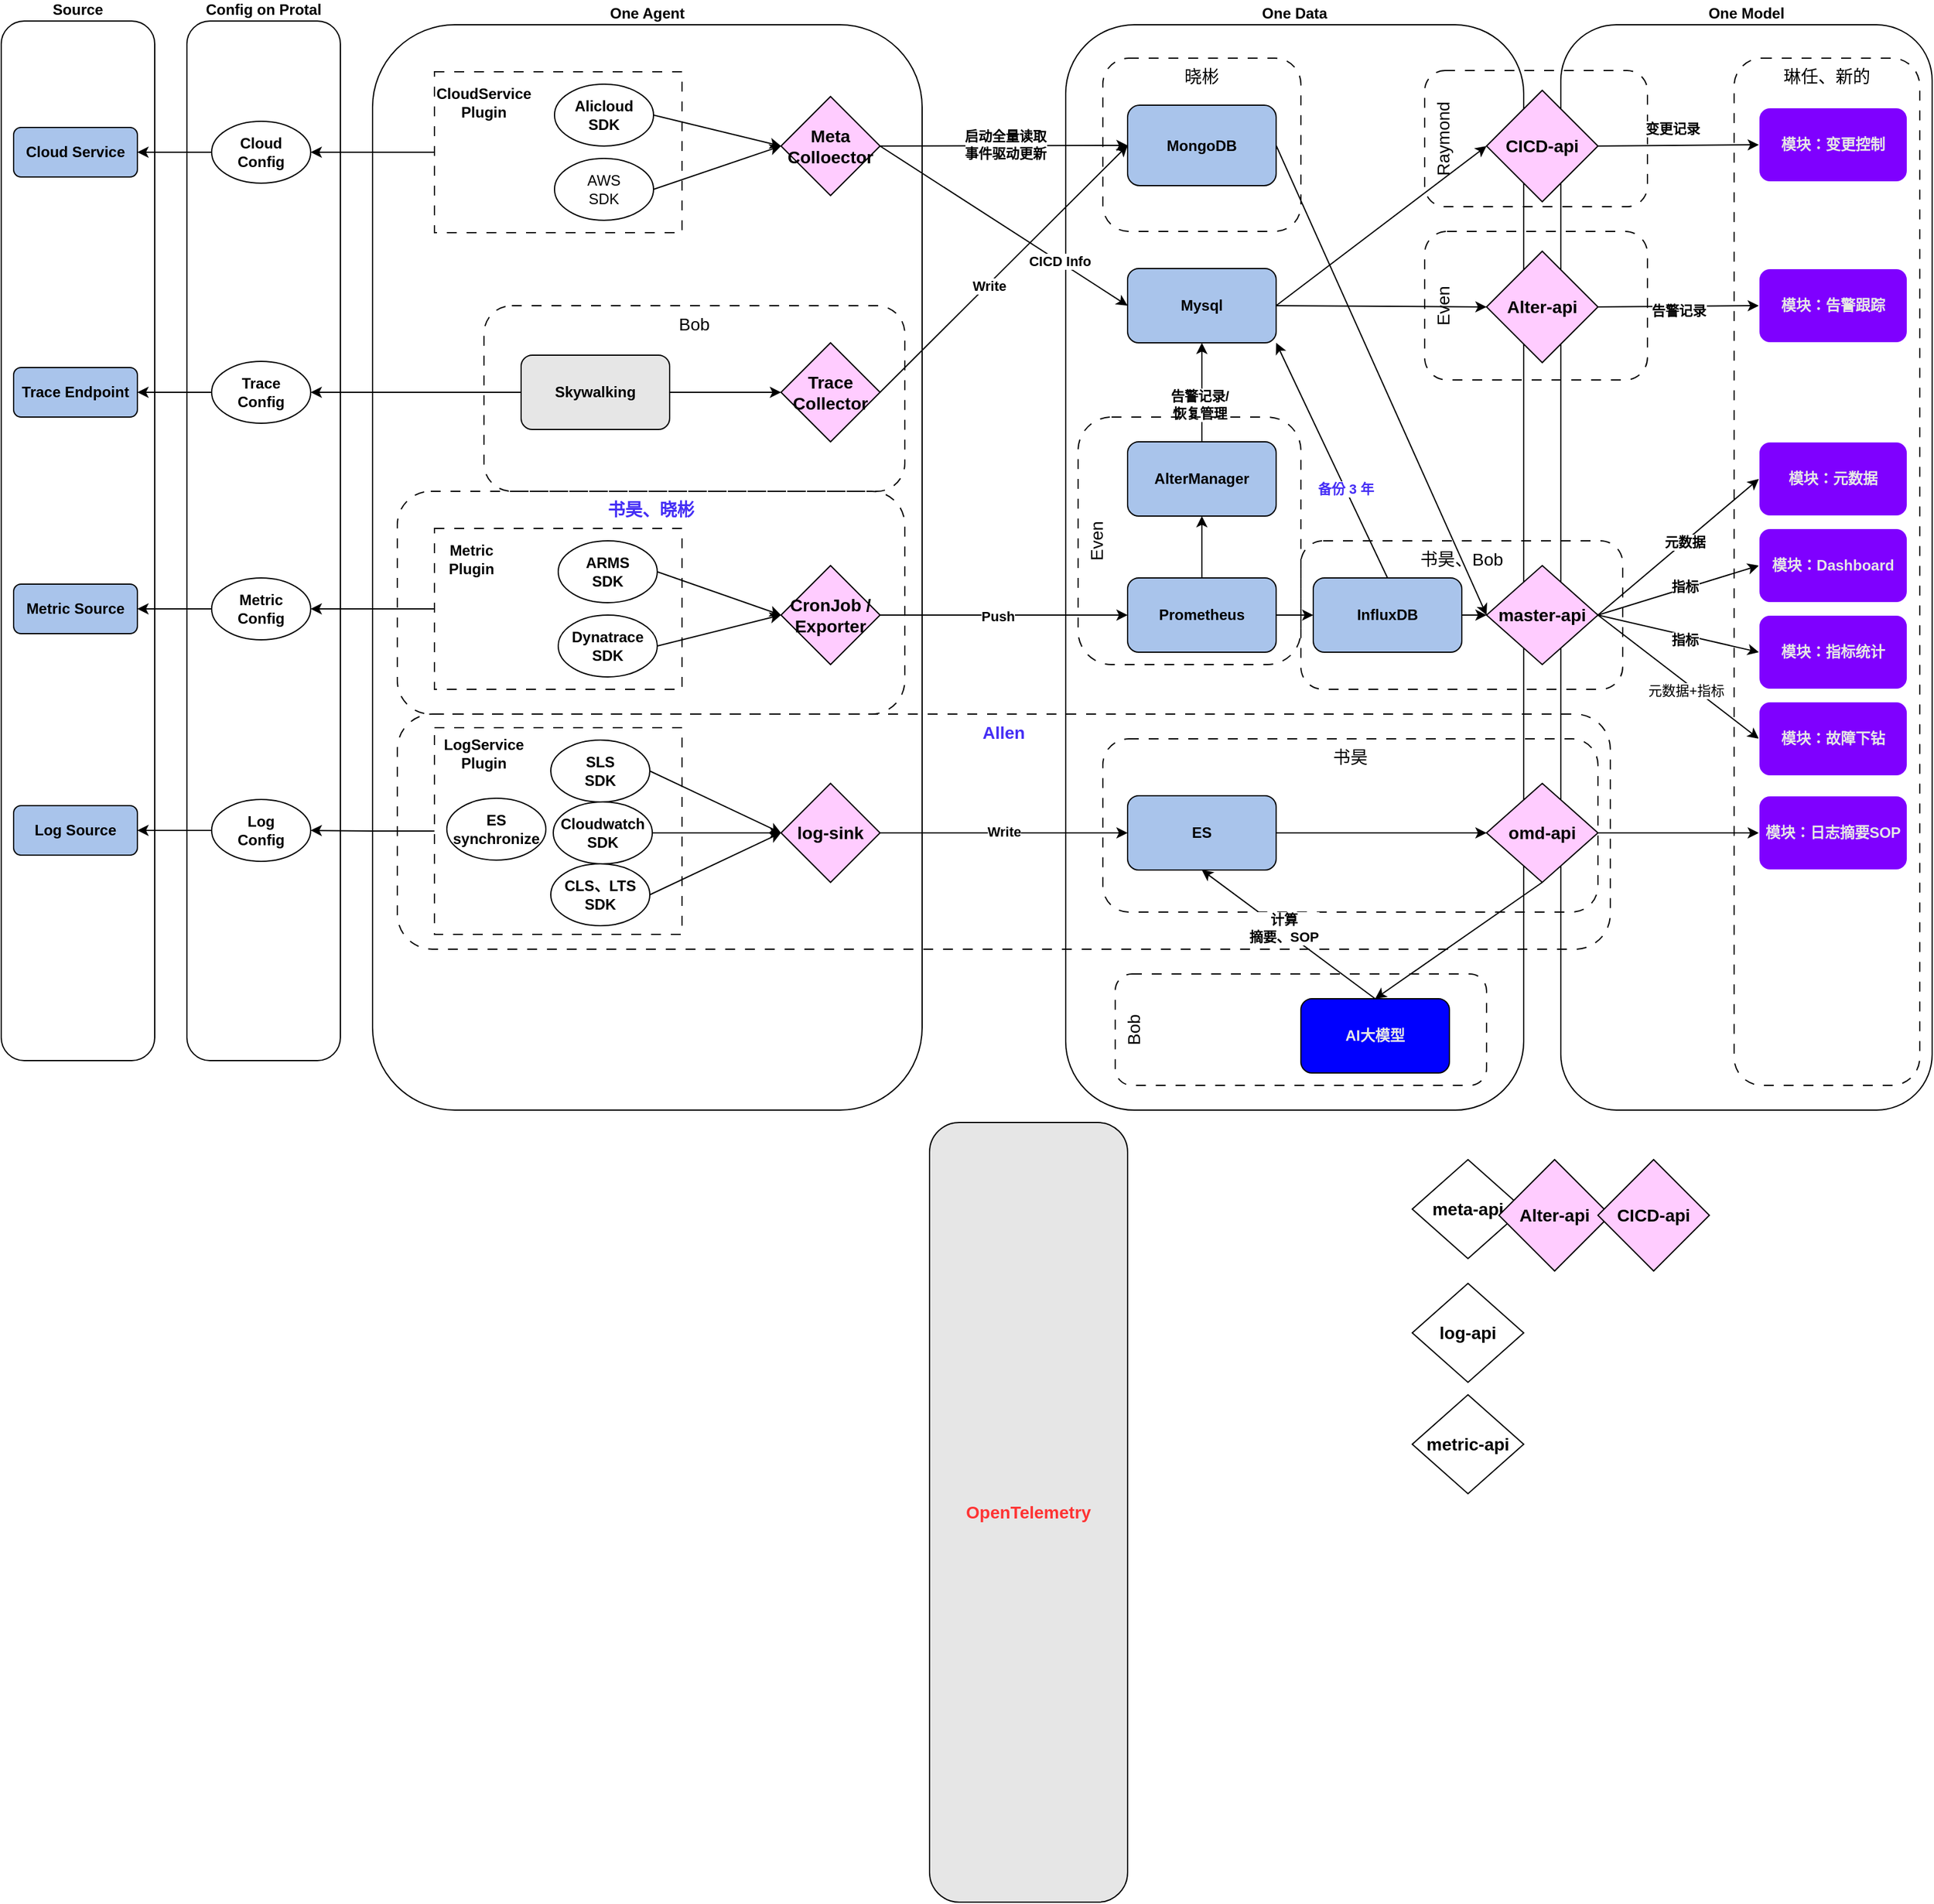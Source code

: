 <mxfile version="21.6.6" type="github">
  <diagram name="第 1 页" id="N1-KNFquu0YFQFn82y0o">
    <mxGraphModel dx="1488" dy="790" grid="1" gridSize="10" guides="0" tooltips="1" connect="1" arrows="1" fold="1" page="1" pageScale="1" pageWidth="827" pageHeight="1169" math="0" shadow="0">
      <root>
        <mxCell id="0" />
        <mxCell id="1" parent="0" />
        <mxCell id="Uf4ihw__WMp9rh9Pb5De-128" value="书昊、Bob" style="rounded=1;whiteSpace=wrap;html=1;fillColor=none;dashed=1;dashPattern=8 8;verticalAlign=top;horizontal=1;fontSize=14;" vertex="1" parent="1">
          <mxGeometry x="1060" y="460" width="260" height="120" as="geometry" />
        </mxCell>
        <mxCell id="QkV-Cp4CuRcncDUJaHf6-35" value="One Model" style="rounded=1;whiteSpace=wrap;html=1;fillColor=none;labelPosition=center;verticalLabelPosition=top;align=center;verticalAlign=bottom;fontStyle=1" parent="1" vertex="1">
          <mxGeometry x="1270" y="43" width="300" height="877" as="geometry" />
        </mxCell>
        <mxCell id="Uf4ihw__WMp9rh9Pb5De-130" value="琳任、新的" style="rounded=1;whiteSpace=wrap;html=1;fillColor=none;dashed=1;dashPattern=8 8;verticalAlign=top;horizontal=1;fontSize=14;" vertex="1" parent="1">
          <mxGeometry x="1410" y="70" width="150" height="830" as="geometry" />
        </mxCell>
        <mxCell id="Uf4ihw__WMp9rh9Pb5De-125" value="&lt;font color=&quot;#452ef5&quot;&gt;Allen&lt;/font&gt;" style="rounded=1;whiteSpace=wrap;html=1;fillColor=none;dashed=1;dashPattern=8 8;verticalAlign=top;horizontal=1;fontSize=14;fontStyle=1" vertex="1" parent="1">
          <mxGeometry x="330" y="600" width="980" height="190" as="geometry" />
        </mxCell>
        <mxCell id="Uf4ihw__WMp9rh9Pb5De-134" value="书昊" style="rounded=1;whiteSpace=wrap;html=1;fillColor=none;dashed=1;dashPattern=8 8;verticalAlign=top;horizontal=1;fontSize=14;" vertex="1" parent="1">
          <mxGeometry x="900" y="620" width="400" height="140" as="geometry" />
        </mxCell>
        <mxCell id="Uf4ihw__WMp9rh9Pb5De-127" value="Even" style="rounded=1;whiteSpace=wrap;html=1;fillColor=none;dashed=1;dashPattern=8 8;verticalAlign=top;horizontal=0;fontSize=14;" vertex="1" parent="1">
          <mxGeometry x="1160" y="210" width="180" height="120" as="geometry" />
        </mxCell>
        <mxCell id="Uf4ihw__WMp9rh9Pb5De-133" value="Raymond" style="rounded=1;whiteSpace=wrap;html=1;fillColor=none;dashed=1;dashPattern=8 8;verticalAlign=top;horizontal=0;fontSize=14;" vertex="1" parent="1">
          <mxGeometry x="1160" y="80" width="180" height="110" as="geometry" />
        </mxCell>
        <mxCell id="QkV-Cp4CuRcncDUJaHf6-33" value="One Data" style="rounded=1;whiteSpace=wrap;html=1;fillColor=none;labelPosition=center;verticalLabelPosition=top;align=center;verticalAlign=bottom;fontStyle=1;movable=1;resizable=1;rotatable=1;deletable=1;editable=1;locked=0;connectable=1;" parent="1" vertex="1">
          <mxGeometry x="870" y="43" width="370" height="877" as="geometry" />
        </mxCell>
        <mxCell id="Uf4ihw__WMp9rh9Pb5De-73" value="Config on Protal" style="rounded=1;whiteSpace=wrap;html=1;fillColor=none;labelPosition=center;verticalLabelPosition=top;align=center;verticalAlign=bottom;fontStyle=1" vertex="1" parent="1">
          <mxGeometry x="160" y="40" width="124" height="840" as="geometry" />
        </mxCell>
        <mxCell id="Uf4ihw__WMp9rh9Pb5De-74" value="Source" style="rounded=1;whiteSpace=wrap;html=1;fillColor=none;labelPosition=center;verticalLabelPosition=top;align=center;verticalAlign=bottom;fontStyle=1" vertex="1" parent="1">
          <mxGeometry x="10" y="40" width="124" height="840" as="geometry" />
        </mxCell>
        <mxCell id="QkV-Cp4CuRcncDUJaHf6-42" value="One Agent" style="rounded=1;whiteSpace=wrap;html=1;fillColor=none;labelPosition=center;verticalLabelPosition=top;align=center;verticalAlign=bottom;fontStyle=1" parent="1" vertex="1">
          <mxGeometry x="310" y="43" width="444" height="877" as="geometry" />
        </mxCell>
        <mxCell id="Uf4ihw__WMp9rh9Pb5De-84" style="edgeStyle=orthogonalEdgeStyle;rounded=0;orthogonalLoop=1;jettySize=auto;html=1;exitX=0;exitY=0.5;exitDx=0;exitDy=0;entryX=1;entryY=0.5;entryDx=0;entryDy=0;" edge="1" parent="1" source="Uf4ihw__WMp9rh9Pb5De-65" target="Uf4ihw__WMp9rh9Pb5De-80">
          <mxGeometry relative="1" as="geometry" />
        </mxCell>
        <mxCell id="Uf4ihw__WMp9rh9Pb5De-83" style="edgeStyle=orthogonalEdgeStyle;rounded=0;orthogonalLoop=1;jettySize=auto;html=1;exitX=0;exitY=0.5;exitDx=0;exitDy=0;entryX=1;entryY=0.5;entryDx=0;entryDy=0;" edge="1" parent="1" source="Uf4ihw__WMp9rh9Pb5De-64" target="Uf4ihw__WMp9rh9Pb5De-79">
          <mxGeometry relative="1" as="geometry" />
        </mxCell>
        <mxCell id="Uf4ihw__WMp9rh9Pb5De-81" style="edgeStyle=orthogonalEdgeStyle;rounded=0;orthogonalLoop=1;jettySize=auto;html=1;exitX=0;exitY=0.5;exitDx=0;exitDy=0;entryX=1;entryY=0.5;entryDx=0;entryDy=0;" edge="1" parent="1" source="Uf4ihw__WMp9rh9Pb5De-63" target="Uf4ihw__WMp9rh9Pb5De-77">
          <mxGeometry relative="1" as="geometry" />
        </mxCell>
        <mxCell id="QkV-Cp4CuRcncDUJaHf6-18" value="OpenTelemetry" style="rounded=1;whiteSpace=wrap;html=1;fillColor=#E6E6E6;fontColor=#FF3333;fontStyle=1;fontSize=14;" parent="1" vertex="1">
          <mxGeometry x="760" y="930" width="160" height="630" as="geometry" />
        </mxCell>
        <mxCell id="QkV-Cp4CuRcncDUJaHf6-58" style="edgeStyle=orthogonalEdgeStyle;rounded=0;orthogonalLoop=1;jettySize=auto;html=1;exitX=1;exitY=0.5;exitDx=0;exitDy=0;entryX=0;entryY=0.5;entryDx=0;entryDy=0;" parent="1" source="Uf4ihw__WMp9rh9Pb5De-17" target="QkV-Cp4CuRcncDUJaHf6-65" edge="1">
          <mxGeometry relative="1" as="geometry">
            <mxPoint x="800" y="613" as="targetPoint" />
            <mxPoint x="740" y="613" as="sourcePoint" />
          </mxGeometry>
        </mxCell>
        <mxCell id="Uf4ihw__WMp9rh9Pb5De-69" value="Push" style="edgeLabel;html=1;align=center;verticalAlign=middle;resizable=0;points=[];fontStyle=1" vertex="1" connectable="0" parent="QkV-Cp4CuRcncDUJaHf6-58">
          <mxGeometry x="-0.054" y="-1" relative="1" as="geometry">
            <mxPoint as="offset" />
          </mxGeometry>
        </mxCell>
        <mxCell id="QkV-Cp4CuRcncDUJaHf6-39" value="&lt;font color=&quot;#e6e6e6&quot;&gt;模块：变更控制&lt;/font&gt;" style="rounded=1;whiteSpace=wrap;html=1;fillColor=#7F00FF;fontStyle=1;strokeColor=#FFFFFF;" parent="1" vertex="1">
          <mxGeometry x="1430" y="110" width="120" height="60" as="geometry" />
        </mxCell>
        <mxCell id="Uf4ihw__WMp9rh9Pb5De-7" style="edgeStyle=orthogonalEdgeStyle;rounded=0;orthogonalLoop=1;jettySize=auto;html=1;exitX=1;exitY=0.5;exitDx=0;exitDy=0;entryX=0;entryY=0.5;entryDx=0;entryDy=0;" edge="1" parent="1" source="QkV-Cp4CuRcncDUJaHf6-65" target="QkV-Cp4CuRcncDUJaHf6-66">
          <mxGeometry relative="1" as="geometry" />
        </mxCell>
        <mxCell id="Uf4ihw__WMp9rh9Pb5De-106" style="rounded=0;orthogonalLoop=1;jettySize=auto;html=1;exitX=0.5;exitY=0;exitDx=0;exitDy=0;entryX=0.5;entryY=1;entryDx=0;entryDy=0;" edge="1" parent="1" source="Uf4ihw__WMp9rh9Pb5De-120" target="Uf4ihw__WMp9rh9Pb5De-104">
          <mxGeometry relative="1" as="geometry" />
        </mxCell>
        <mxCell id="Uf4ihw__WMp9rh9Pb5De-108" value="告警记录/&lt;br&gt;恢复管理" style="edgeLabel;html=1;align=center;verticalAlign=middle;resizable=0;points=[];fontStyle=1" vertex="1" connectable="0" parent="Uf4ihw__WMp9rh9Pb5De-106">
          <mxGeometry x="0.119" y="2" relative="1" as="geometry">
            <mxPoint y="15" as="offset" />
          </mxGeometry>
        </mxCell>
        <mxCell id="QkV-Cp4CuRcncDUJaHf6-65" value="Prometheus" style="rounded=1;whiteSpace=wrap;html=1;fontStyle=1;fillColor=#A9C4EB;" parent="1" vertex="1">
          <mxGeometry x="920" y="490" width="120" height="60" as="geometry" />
        </mxCell>
        <mxCell id="Uf4ihw__WMp9rh9Pb5De-105" style="rounded=0;orthogonalLoop=1;jettySize=auto;html=1;exitX=0.5;exitY=0;exitDx=0;exitDy=0;entryX=1;entryY=1;entryDx=0;entryDy=0;" edge="1" parent="1" source="QkV-Cp4CuRcncDUJaHf6-66" target="Uf4ihw__WMp9rh9Pb5De-104">
          <mxGeometry relative="1" as="geometry">
            <mxPoint x="1120" y="400" as="sourcePoint" />
            <mxPoint x="980" y="380" as="targetPoint" />
          </mxGeometry>
        </mxCell>
        <mxCell id="Uf4ihw__WMp9rh9Pb5De-107" value="备份 3 年" style="edgeLabel;html=1;align=center;verticalAlign=middle;resizable=0;points=[];fontColor=#452EF5;fontStyle=1" vertex="1" connectable="0" parent="Uf4ihw__WMp9rh9Pb5De-105">
          <mxGeometry x="-0.242" relative="1" as="geometry">
            <mxPoint as="offset" />
          </mxGeometry>
        </mxCell>
        <mxCell id="QkV-Cp4CuRcncDUJaHf6-66" value="InfluxDB" style="rounded=1;whiteSpace=wrap;html=1;fontStyle=1;fillColor=#A9C4EB;" parent="1" vertex="1">
          <mxGeometry x="1070" y="490" width="120" height="60" as="geometry" />
        </mxCell>
        <mxCell id="Uf4ihw__WMp9rh9Pb5De-47" style="edgeStyle=orthogonalEdgeStyle;rounded=0;orthogonalLoop=1;jettySize=auto;html=1;exitX=1;exitY=0.5;exitDx=0;exitDy=0;entryX=0;entryY=0.5;entryDx=0;entryDy=0;" edge="1" parent="1" source="QkV-Cp4CuRcncDUJaHf6-67" target="Uf4ihw__WMp9rh9Pb5De-23">
          <mxGeometry relative="1" as="geometry" />
        </mxCell>
        <mxCell id="QkV-Cp4CuRcncDUJaHf6-67" value="ES" style="rounded=1;whiteSpace=wrap;html=1;fillColor=#A9C4EB;fontStyle=1" parent="1" vertex="1">
          <mxGeometry x="920" y="666" width="120" height="60" as="geometry" />
        </mxCell>
        <mxCell id="Uf4ihw__WMp9rh9Pb5De-82" style="edgeStyle=orthogonalEdgeStyle;rounded=0;orthogonalLoop=1;jettySize=auto;html=1;exitX=0;exitY=0.5;exitDx=0;exitDy=0;entryX=1;entryY=0.5;entryDx=0;entryDy=0;" edge="1" parent="1" source="QkV-Cp4CuRcncDUJaHf6-59" target="Uf4ihw__WMp9rh9Pb5De-78">
          <mxGeometry relative="1" as="geometry" />
        </mxCell>
        <mxCell id="Uf4ihw__WMp9rh9Pb5De-26" style="rounded=0;orthogonalLoop=1;jettySize=auto;html=1;exitX=1;exitY=0.5;exitDx=0;exitDy=0;entryX=0;entryY=0.5;entryDx=0;entryDy=0;" edge="1" parent="1" source="Uf4ihw__WMp9rh9Pb5De-34" target="Uf4ihw__WMp9rh9Pb5De-150">
          <mxGeometry relative="1" as="geometry">
            <mxPoint x="1300" y="175" as="sourcePoint" />
          </mxGeometry>
        </mxCell>
        <mxCell id="Uf4ihw__WMp9rh9Pb5De-37" value="指标" style="edgeLabel;html=1;align=center;verticalAlign=middle;resizable=0;points=[];fontStyle=1" vertex="1" connectable="0" parent="Uf4ihw__WMp9rh9Pb5De-26">
          <mxGeometry x="-0.328" y="-1" relative="1" as="geometry">
            <mxPoint x="26" y="-11" as="offset" />
          </mxGeometry>
        </mxCell>
        <mxCell id="QkV-Cp4CuRcncDUJaHf6-64" value="MongoDB" style="rounded=1;whiteSpace=wrap;html=1;fontStyle=1;fillColor=#A9C4EB;" parent="1" vertex="1">
          <mxGeometry x="920" y="108" width="120" height="65" as="geometry" />
        </mxCell>
        <mxCell id="QkV-Cp4CuRcncDUJaHf6-70" style="rounded=0;orthogonalLoop=1;jettySize=auto;html=1;exitX=1;exitY=0.5;exitDx=0;exitDy=0;entryX=0;entryY=0.5;entryDx=0;entryDy=0;" parent="1" source="Uf4ihw__WMp9rh9Pb5De-58" target="QkV-Cp4CuRcncDUJaHf6-64" edge="1">
          <mxGeometry relative="1" as="geometry">
            <mxPoint x="740" y="243" as="sourcePoint" />
          </mxGeometry>
        </mxCell>
        <mxCell id="Uf4ihw__WMp9rh9Pb5De-70" value="&lt;b&gt;Write&lt;/b&gt;" style="edgeLabel;html=1;align=center;verticalAlign=middle;resizable=0;points=[];" vertex="1" connectable="0" parent="QkV-Cp4CuRcncDUJaHf6-70">
          <mxGeometry x="-0.125" relative="1" as="geometry">
            <mxPoint y="1" as="offset" />
          </mxGeometry>
        </mxCell>
        <mxCell id="QkV-Cp4CuRcncDUJaHf6-71" style="rounded=0;orthogonalLoop=1;jettySize=auto;html=1;exitX=1;exitY=0.5;exitDx=0;exitDy=0;entryX=0;entryY=0.5;entryDx=0;entryDy=0;" parent="1" source="QkV-Cp4CuRcncDUJaHf6-64" target="Uf4ihw__WMp9rh9Pb5De-34" edge="1">
          <mxGeometry relative="1" as="geometry">
            <mxPoint x="1200" y="175" as="targetPoint" />
          </mxGeometry>
        </mxCell>
        <mxCell id="QkV-Cp4CuRcncDUJaHf6-54" style="edgeStyle=orthogonalEdgeStyle;rounded=0;orthogonalLoop=1;jettySize=auto;html=1;exitX=1;exitY=0.5;exitDx=0;exitDy=0;entryX=0;entryY=0.5;entryDx=0;entryDy=0;" parent="1" target="QkV-Cp4CuRcncDUJaHf6-53" edge="1">
          <mxGeometry relative="1" as="geometry">
            <mxPoint x="1140" y="513" as="sourcePoint" />
          </mxGeometry>
        </mxCell>
        <mxCell id="Uf4ihw__WMp9rh9Pb5De-25" style="rounded=0;orthogonalLoop=1;jettySize=auto;html=1;exitX=1;exitY=0.5;exitDx=0;exitDy=0;entryX=0;entryY=0.5;entryDx=0;entryDy=0;" edge="1" parent="1" source="Uf4ihw__WMp9rh9Pb5De-54" target="QkV-Cp4CuRcncDUJaHf6-64">
          <mxGeometry relative="1" as="geometry">
            <mxPoint x="740" y="128" as="sourcePoint" />
          </mxGeometry>
        </mxCell>
        <mxCell id="Uf4ihw__WMp9rh9Pb5De-40" value="启动全量读取&lt;br&gt;事件驱动更新" style="edgeLabel;html=1;align=center;verticalAlign=middle;resizable=0;points=[];fillColor=none;fontStyle=1" vertex="1" connectable="0" parent="Uf4ihw__WMp9rh9Pb5De-25">
          <mxGeometry x="0.006" y="1" relative="1" as="geometry">
            <mxPoint as="offset" />
          </mxGeometry>
        </mxCell>
        <mxCell id="Uf4ihw__WMp9rh9Pb5De-22" style="edgeStyle=orthogonalEdgeStyle;rounded=0;orthogonalLoop=1;jettySize=auto;html=1;exitX=1;exitY=0.5;exitDx=0;exitDy=0;entryX=0;entryY=0.5;entryDx=0;entryDy=0;" edge="1" parent="1" source="Uf4ihw__WMp9rh9Pb5De-20" target="QkV-Cp4CuRcncDUJaHf6-67">
          <mxGeometry relative="1" as="geometry" />
        </mxCell>
        <mxCell id="Uf4ihw__WMp9rh9Pb5De-71" value="&lt;b&gt;Write&lt;/b&gt;" style="edgeLabel;html=1;align=center;verticalAlign=middle;resizable=0;points=[];" vertex="1" connectable="0" parent="Uf4ihw__WMp9rh9Pb5De-22">
          <mxGeometry x="0.056" y="-4" relative="1" as="geometry">
            <mxPoint x="-6" y="-5" as="offset" />
          </mxGeometry>
        </mxCell>
        <mxCell id="Uf4ihw__WMp9rh9Pb5De-145" style="rounded=0;orthogonalLoop=1;jettySize=auto;html=1;exitX=0.5;exitY=1;exitDx=0;exitDy=0;entryX=0.5;entryY=0;entryDx=0;entryDy=0;" edge="1" parent="1" source="Uf4ihw__WMp9rh9Pb5De-23" target="QkV-Cp4CuRcncDUJaHf6-44">
          <mxGeometry relative="1" as="geometry" />
        </mxCell>
        <mxCell id="Uf4ihw__WMp9rh9Pb5De-155" style="edgeStyle=orthogonalEdgeStyle;rounded=0;orthogonalLoop=1;jettySize=auto;html=1;exitX=1;exitY=0.5;exitDx=0;exitDy=0;entryX=0;entryY=0.5;entryDx=0;entryDy=0;" edge="1" parent="1" source="Uf4ihw__WMp9rh9Pb5De-23" target="Uf4ihw__WMp9rh9Pb5De-154">
          <mxGeometry relative="1" as="geometry" />
        </mxCell>
        <mxCell id="Uf4ihw__WMp9rh9Pb5De-23" value="&lt;span style=&quot;font-size: 14px;&quot;&gt;omd-api&lt;/span&gt;" style="rhombus;whiteSpace=wrap;html=1;fontStyle=1;fillColor=#FFCCFF;" vertex="1" parent="1">
          <mxGeometry x="1210" y="656" width="90" height="80" as="geometry" />
        </mxCell>
        <mxCell id="Uf4ihw__WMp9rh9Pb5De-160" style="rounded=0;orthogonalLoop=1;jettySize=auto;html=1;exitX=1;exitY=0.5;exitDx=0;exitDy=0;entryX=0;entryY=0.5;entryDx=0;entryDy=0;" edge="1" parent="1" source="Uf4ihw__WMp9rh9Pb5De-34" target="Uf4ihw__WMp9rh9Pb5De-157">
          <mxGeometry relative="1" as="geometry" />
        </mxCell>
        <mxCell id="Uf4ihw__WMp9rh9Pb5De-161" value="元数据+指标" style="edgeLabel;html=1;align=center;verticalAlign=middle;resizable=0;points=[];" vertex="1" connectable="0" parent="Uf4ihw__WMp9rh9Pb5De-160">
          <mxGeometry x="0.126" relative="1" as="geometry">
            <mxPoint x="-3" y="4" as="offset" />
          </mxGeometry>
        </mxCell>
        <mxCell id="Uf4ihw__WMp9rh9Pb5De-34" value="&lt;span style=&quot;font-size: 14px;&quot;&gt;master-api&lt;/span&gt;" style="rhombus;whiteSpace=wrap;html=1;fontStyle=1;fillColor=#FFCCFF;" vertex="1" parent="1">
          <mxGeometry x="1210" y="480" width="90" height="80" as="geometry" />
        </mxCell>
        <mxCell id="Uf4ihw__WMp9rh9Pb5De-35" style="rounded=0;orthogonalLoop=1;jettySize=auto;html=1;exitX=1;exitY=0.5;exitDx=0;exitDy=0;entryX=0;entryY=0.5;entryDx=0;entryDy=0;" edge="1" parent="1" source="QkV-Cp4CuRcncDUJaHf6-66" target="Uf4ihw__WMp9rh9Pb5De-34">
          <mxGeometry relative="1" as="geometry" />
        </mxCell>
        <mxCell id="Uf4ihw__WMp9rh9Pb5De-43" value="&lt;span style=&quot;font-size: 14px;&quot;&gt;metric-api&lt;br&gt;&lt;/span&gt;" style="rhombus;whiteSpace=wrap;html=1;fontStyle=1" vertex="1" parent="1">
          <mxGeometry x="1150" y="1150" width="90" height="80" as="geometry" />
        </mxCell>
        <mxCell id="Uf4ihw__WMp9rh9Pb5De-44" value="&lt;span style=&quot;font-size: 14px;&quot;&gt;log-api&lt;br&gt;&lt;/span&gt;" style="rhombus;whiteSpace=wrap;html=1;fontStyle=1" vertex="1" parent="1">
          <mxGeometry x="1150" y="1060" width="90" height="80" as="geometry" />
        </mxCell>
        <mxCell id="Uf4ihw__WMp9rh9Pb5De-45" value="&lt;span style=&quot;font-size: 14px;&quot;&gt;meta-api&lt;br&gt;&lt;/span&gt;" style="rhombus;whiteSpace=wrap;html=1;fontStyle=1" vertex="1" parent="1">
          <mxGeometry x="1150" y="960" width="90" height="80" as="geometry" />
        </mxCell>
        <mxCell id="Uf4ihw__WMp9rh9Pb5De-94" value="" style="group" vertex="1" connectable="0" parent="1">
          <mxGeometry x="20" y="669" width="240" height="50" as="geometry" />
        </mxCell>
        <mxCell id="Uf4ihw__WMp9rh9Pb5De-80" value="Log&lt;br&gt;Config" style="ellipse;whiteSpace=wrap;html=1;fontStyle=1" vertex="1" parent="Uf4ihw__WMp9rh9Pb5De-94">
          <mxGeometry x="160" width="80" height="50" as="geometry" />
        </mxCell>
        <mxCell id="Uf4ihw__WMp9rh9Pb5De-88" value="Log Source" style="rounded=1;whiteSpace=wrap;html=1;fontStyle=1;fillColor=#A9C4EB;" vertex="1" parent="Uf4ihw__WMp9rh9Pb5De-94">
          <mxGeometry y="5" width="100" height="40" as="geometry" />
        </mxCell>
        <mxCell id="Uf4ihw__WMp9rh9Pb5De-90" style="edgeStyle=orthogonalEdgeStyle;rounded=0;orthogonalLoop=1;jettySize=auto;html=1;exitX=0;exitY=0.5;exitDx=0;exitDy=0;entryX=1;entryY=0.5;entryDx=0;entryDy=0;" edge="1" parent="Uf4ihw__WMp9rh9Pb5De-94" source="Uf4ihw__WMp9rh9Pb5De-80" target="Uf4ihw__WMp9rh9Pb5De-88">
          <mxGeometry relative="1" as="geometry" />
        </mxCell>
        <mxCell id="Uf4ihw__WMp9rh9Pb5De-95" value="" style="group" vertex="1" connectable="0" parent="1">
          <mxGeometry x="20" y="490" width="240" height="50" as="geometry" />
        </mxCell>
        <mxCell id="Uf4ihw__WMp9rh9Pb5De-79" value="Metric&lt;br&gt;Config" style="ellipse;whiteSpace=wrap;html=1;fontStyle=1" vertex="1" parent="Uf4ihw__WMp9rh9Pb5De-95">
          <mxGeometry x="160" width="80" height="50" as="geometry" />
        </mxCell>
        <mxCell id="Uf4ihw__WMp9rh9Pb5De-87" value="Metric Source" style="rounded=1;whiteSpace=wrap;html=1;fontStyle=1;fillColor=#A9C4EB;" vertex="1" parent="Uf4ihw__WMp9rh9Pb5De-95">
          <mxGeometry y="5" width="100" height="40" as="geometry" />
        </mxCell>
        <mxCell id="Uf4ihw__WMp9rh9Pb5De-91" style="edgeStyle=orthogonalEdgeStyle;rounded=0;orthogonalLoop=1;jettySize=auto;html=1;exitX=0;exitY=0.5;exitDx=0;exitDy=0;entryX=1;entryY=0.5;entryDx=0;entryDy=0;" edge="1" parent="Uf4ihw__WMp9rh9Pb5De-95" source="Uf4ihw__WMp9rh9Pb5De-79" target="Uf4ihw__WMp9rh9Pb5De-87">
          <mxGeometry relative="1" as="geometry" />
        </mxCell>
        <mxCell id="Uf4ihw__WMp9rh9Pb5De-96" value="" style="group" vertex="1" connectable="0" parent="1">
          <mxGeometry x="20" y="121" width="240" height="50" as="geometry" />
        </mxCell>
        <mxCell id="Uf4ihw__WMp9rh9Pb5De-77" value="Cloud&lt;br&gt;Config" style="ellipse;whiteSpace=wrap;html=1;fontStyle=1" vertex="1" parent="Uf4ihw__WMp9rh9Pb5De-96">
          <mxGeometry x="160" width="80" height="50" as="geometry" />
        </mxCell>
        <mxCell id="Uf4ihw__WMp9rh9Pb5De-85" value="Cloud Service" style="rounded=1;whiteSpace=wrap;html=1;fontStyle=1;fillColor=#A9C4EB;" vertex="1" parent="Uf4ihw__WMp9rh9Pb5De-96">
          <mxGeometry y="5" width="100" height="40" as="geometry" />
        </mxCell>
        <mxCell id="Uf4ihw__WMp9rh9Pb5De-93" style="edgeStyle=orthogonalEdgeStyle;rounded=0;orthogonalLoop=1;jettySize=auto;html=1;exitX=0;exitY=0.5;exitDx=0;exitDy=0;" edge="1" parent="Uf4ihw__WMp9rh9Pb5De-96" source="Uf4ihw__WMp9rh9Pb5De-77" target="Uf4ihw__WMp9rh9Pb5De-85">
          <mxGeometry relative="1" as="geometry" />
        </mxCell>
        <mxCell id="Uf4ihw__WMp9rh9Pb5De-97" value="" style="group" vertex="1" connectable="0" parent="1">
          <mxGeometry x="20" y="315" width="240" height="50" as="geometry" />
        </mxCell>
        <mxCell id="Uf4ihw__WMp9rh9Pb5De-78" value="Trace&lt;br&gt;Config" style="ellipse;whiteSpace=wrap;html=1;fontStyle=1" vertex="1" parent="Uf4ihw__WMp9rh9Pb5De-97">
          <mxGeometry x="160" width="80" height="50" as="geometry" />
        </mxCell>
        <mxCell id="Uf4ihw__WMp9rh9Pb5De-86" value="Trace Endpoint" style="rounded=1;whiteSpace=wrap;html=1;fontStyle=1;fillColor=#A9C4EB;" vertex="1" parent="Uf4ihw__WMp9rh9Pb5De-97">
          <mxGeometry y="5" width="100" height="40" as="geometry" />
        </mxCell>
        <mxCell id="Uf4ihw__WMp9rh9Pb5De-92" style="edgeStyle=orthogonalEdgeStyle;rounded=0;orthogonalLoop=1;jettySize=auto;html=1;exitX=0;exitY=0.5;exitDx=0;exitDy=0;entryX=1;entryY=0.5;entryDx=0;entryDy=0;" edge="1" parent="Uf4ihw__WMp9rh9Pb5De-97" source="Uf4ihw__WMp9rh9Pb5De-78" target="Uf4ihw__WMp9rh9Pb5De-86">
          <mxGeometry relative="1" as="geometry" />
        </mxCell>
        <mxCell id="Uf4ihw__WMp9rh9Pb5De-100" value="" style="group" vertex="1" connectable="0" parent="1">
          <mxGeometry x="430" y="300" width="310" height="120" as="geometry" />
        </mxCell>
        <mxCell id="QkV-Cp4CuRcncDUJaHf6-59" value="Skywalking" style="rounded=1;whiteSpace=wrap;html=1;fontStyle=1;fillColor=#E6E6E6;" parent="Uf4ihw__WMp9rh9Pb5De-100" vertex="1">
          <mxGeometry y="10" width="120" height="60" as="geometry" />
        </mxCell>
        <mxCell id="Uf4ihw__WMp9rh9Pb5De-58" value="&lt;font style=&quot;font-size: 14px;&quot;&gt;Trace&lt;br&gt;Collector&lt;br&gt;&lt;/font&gt;" style="rhombus;whiteSpace=wrap;html=1;fontStyle=1;fillColor=#FFCCFF;" vertex="1" parent="Uf4ihw__WMp9rh9Pb5De-100">
          <mxGeometry x="210" width="80" height="80" as="geometry" />
        </mxCell>
        <mxCell id="Uf4ihw__WMp9rh9Pb5De-60" style="rounded=0;orthogonalLoop=1;jettySize=auto;html=1;exitX=1;exitY=0.5;exitDx=0;exitDy=0;entryX=0;entryY=0.5;entryDx=0;entryDy=0;" edge="1" parent="Uf4ihw__WMp9rh9Pb5De-100" source="QkV-Cp4CuRcncDUJaHf6-59" target="Uf4ihw__WMp9rh9Pb5De-58">
          <mxGeometry relative="1" as="geometry">
            <mxPoint x="547" y="248" as="sourcePoint" />
            <mxPoint x="650" y="213" as="targetPoint" />
          </mxGeometry>
        </mxCell>
        <mxCell id="Uf4ihw__WMp9rh9Pb5De-132" value="Bob" style="rounded=1;whiteSpace=wrap;html=1;fillColor=none;dashed=1;dashPattern=8 8;verticalAlign=top;horizontal=1;fontSize=14;" vertex="1" parent="Uf4ihw__WMp9rh9Pb5De-100">
          <mxGeometry x="-30" y="-30" width="340" height="150" as="geometry" />
        </mxCell>
        <mxCell id="Uf4ihw__WMp9rh9Pb5De-101" value="" style="group" vertex="1" connectable="0" parent="1">
          <mxGeometry x="360" y="81" width="360" height="130" as="geometry" />
        </mxCell>
        <mxCell id="Uf4ihw__WMp9rh9Pb5De-63" value="" style="rounded=0;whiteSpace=wrap;html=1;dashed=1;dashPattern=8 8;fillColor=none;" vertex="1" parent="Uf4ihw__WMp9rh9Pb5De-101">
          <mxGeometry width="200" height="130" as="geometry" />
        </mxCell>
        <mxCell id="Uf4ihw__WMp9rh9Pb5De-13" value="Alicloud&lt;br&gt;SDK" style="ellipse;whiteSpace=wrap;html=1;fontStyle=1" vertex="1" parent="Uf4ihw__WMp9rh9Pb5De-101">
          <mxGeometry x="97" y="10" width="80" height="50" as="geometry" />
        </mxCell>
        <mxCell id="Uf4ihw__WMp9rh9Pb5De-14" value="AWS&lt;br&gt;SDK" style="ellipse;whiteSpace=wrap;html=1;" vertex="1" parent="Uf4ihw__WMp9rh9Pb5De-101">
          <mxGeometry x="97" y="70" width="80" height="50" as="geometry" />
        </mxCell>
        <mxCell id="Uf4ihw__WMp9rh9Pb5De-54" value="&lt;font style=&quot;font-size: 14px;&quot;&gt;Meta Colloector&lt;br&gt;&lt;/font&gt;" style="rhombus;whiteSpace=wrap;html=1;fontStyle=1;fillColor=#FFCCFF;" vertex="1" parent="Uf4ihw__WMp9rh9Pb5De-101">
          <mxGeometry x="280" y="20" width="80" height="80" as="geometry" />
        </mxCell>
        <mxCell id="Uf4ihw__WMp9rh9Pb5De-67" value="&lt;b&gt;CloudService&lt;br&gt;Plugin&lt;/b&gt;" style="text;strokeColor=none;align=center;fillColor=none;html=1;verticalAlign=middle;whiteSpace=wrap;rounded=0;" vertex="1" parent="Uf4ihw__WMp9rh9Pb5De-101">
          <mxGeometry y="10" width="80" height="30" as="geometry" />
        </mxCell>
        <mxCell id="Uf4ihw__WMp9rh9Pb5De-5" style="rounded=0;orthogonalLoop=1;jettySize=auto;html=1;exitX=1;exitY=0.5;exitDx=0;exitDy=0;entryX=0;entryY=0.5;entryDx=0;entryDy=0;" edge="1" parent="Uf4ihw__WMp9rh9Pb5De-101" source="Uf4ihw__WMp9rh9Pb5De-13" target="Uf4ihw__WMp9rh9Pb5De-54">
          <mxGeometry relative="1" as="geometry">
            <mxPoint x="530" y="100.5" as="sourcePoint" />
            <mxPoint x="620" y="128" as="targetPoint" />
          </mxGeometry>
        </mxCell>
        <mxCell id="Uf4ihw__WMp9rh9Pb5De-6" style="rounded=0;orthogonalLoop=1;jettySize=auto;html=1;exitX=1;exitY=0.5;exitDx=0;exitDy=0;entryX=0;entryY=0.5;entryDx=0;entryDy=0;" edge="1" parent="Uf4ihw__WMp9rh9Pb5De-101" source="Uf4ihw__WMp9rh9Pb5De-14" target="Uf4ihw__WMp9rh9Pb5De-54">
          <mxGeometry relative="1" as="geometry">
            <mxPoint x="541" y="161.75" as="sourcePoint" />
            <mxPoint x="620" y="128" as="targetPoint" />
          </mxGeometry>
        </mxCell>
        <mxCell id="Uf4ihw__WMp9rh9Pb5De-103" value="" style="group" vertex="1" connectable="0" parent="1">
          <mxGeometry x="360" y="611" width="360" height="167" as="geometry" />
        </mxCell>
        <mxCell id="Uf4ihw__WMp9rh9Pb5De-65" value="" style="rounded=0;whiteSpace=wrap;html=1;dashed=1;dashPattern=8 8;fillColor=none;" vertex="1" parent="Uf4ihw__WMp9rh9Pb5De-103">
          <mxGeometry width="200" height="167" as="geometry" />
        </mxCell>
        <mxCell id="Uf4ihw__WMp9rh9Pb5De-20" value="&lt;font style=&quot;font-size: 14px;&quot;&gt;log-sink&lt;br&gt;&lt;/font&gt;" style="rhombus;whiteSpace=wrap;html=1;fontStyle=1;fillColor=#FFCCFF;" vertex="1" parent="Uf4ihw__WMp9rh9Pb5De-103">
          <mxGeometry x="280" y="45" width="80" height="80" as="geometry" />
        </mxCell>
        <mxCell id="Uf4ihw__WMp9rh9Pb5De-48" value="SLS&lt;br&gt;SDK" style="ellipse;whiteSpace=wrap;html=1;fontStyle=1" vertex="1" parent="Uf4ihw__WMp9rh9Pb5De-103">
          <mxGeometry x="94" y="10" width="80" height="50" as="geometry" />
        </mxCell>
        <mxCell id="Uf4ihw__WMp9rh9Pb5De-50" value="Cloudwatch&lt;br&gt;SDK" style="ellipse;whiteSpace=wrap;html=1;fontStyle=1" vertex="1" parent="Uf4ihw__WMp9rh9Pb5De-103">
          <mxGeometry x="96" y="60" width="80" height="50" as="geometry" />
        </mxCell>
        <mxCell id="Uf4ihw__WMp9rh9Pb5De-52" value="CLS、LTS&lt;br&gt;SDK" style="ellipse;whiteSpace=wrap;html=1;fontStyle=1" vertex="1" parent="Uf4ihw__WMp9rh9Pb5De-103">
          <mxGeometry x="94" y="110" width="80" height="50" as="geometry" />
        </mxCell>
        <mxCell id="Uf4ihw__WMp9rh9Pb5De-89" value="ES synchronize" style="ellipse;whiteSpace=wrap;html=1;fontStyle=1" vertex="1" parent="Uf4ihw__WMp9rh9Pb5De-103">
          <mxGeometry x="10" y="57" width="80" height="50" as="geometry" />
        </mxCell>
        <mxCell id="Uf4ihw__WMp9rh9Pb5De-49" style="rounded=0;orthogonalLoop=1;jettySize=auto;html=1;exitX=1;exitY=0.5;exitDx=0;exitDy=0;entryX=0;entryY=0.5;entryDx=0;entryDy=0;" edge="1" parent="Uf4ihw__WMp9rh9Pb5De-103" source="Uf4ihw__WMp9rh9Pb5De-48" target="Uf4ihw__WMp9rh9Pb5De-20">
          <mxGeometry relative="1" as="geometry" />
        </mxCell>
        <mxCell id="Uf4ihw__WMp9rh9Pb5De-51" style="edgeStyle=orthogonalEdgeStyle;rounded=0;orthogonalLoop=1;jettySize=auto;html=1;exitX=1;exitY=0.5;exitDx=0;exitDy=0;entryX=0;entryY=0.5;entryDx=0;entryDy=0;" edge="1" parent="Uf4ihw__WMp9rh9Pb5De-103" source="Uf4ihw__WMp9rh9Pb5De-50" target="Uf4ihw__WMp9rh9Pb5De-20">
          <mxGeometry relative="1" as="geometry" />
        </mxCell>
        <mxCell id="Uf4ihw__WMp9rh9Pb5De-53" style="rounded=0;orthogonalLoop=1;jettySize=auto;html=1;exitX=1;exitY=0.5;exitDx=0;exitDy=0;entryX=0;entryY=0.5;entryDx=0;entryDy=0;" edge="1" parent="Uf4ihw__WMp9rh9Pb5De-103" source="Uf4ihw__WMp9rh9Pb5De-52" target="Uf4ihw__WMp9rh9Pb5De-20">
          <mxGeometry relative="1" as="geometry" />
        </mxCell>
        <mxCell id="Uf4ihw__WMp9rh9Pb5De-68" value="&lt;b&gt;LogService&lt;br&gt;Plugin&lt;/b&gt;" style="text;strokeColor=none;align=center;fillColor=none;html=1;verticalAlign=middle;whiteSpace=wrap;rounded=0;" vertex="1" parent="Uf4ihw__WMp9rh9Pb5De-103">
          <mxGeometry y="6" width="80" height="30" as="geometry" />
        </mxCell>
        <mxCell id="Uf4ihw__WMp9rh9Pb5De-114" style="rounded=0;orthogonalLoop=1;jettySize=auto;html=1;exitX=1;exitY=0.5;exitDx=0;exitDy=0;entryX=0;entryY=0.5;entryDx=0;entryDy=0;" edge="1" parent="1" source="Uf4ihw__WMp9rh9Pb5De-104" target="Uf4ihw__WMp9rh9Pb5De-110">
          <mxGeometry relative="1" as="geometry" />
        </mxCell>
        <mxCell id="Uf4ihw__WMp9rh9Pb5De-118" style="rounded=0;orthogonalLoop=1;jettySize=auto;html=1;exitX=1;exitY=0.5;exitDx=0;exitDy=0;entryX=0;entryY=0.5;entryDx=0;entryDy=0;" edge="1" parent="1" source="Uf4ihw__WMp9rh9Pb5De-104" target="Uf4ihw__WMp9rh9Pb5De-115">
          <mxGeometry relative="1" as="geometry" />
        </mxCell>
        <mxCell id="Uf4ihw__WMp9rh9Pb5De-104" value="Mysql" style="rounded=1;whiteSpace=wrap;html=1;fontStyle=1;fillColor=#A9C4EB;" vertex="1" parent="1">
          <mxGeometry x="920" y="240" width="120" height="60" as="geometry" />
        </mxCell>
        <mxCell id="Uf4ihw__WMp9rh9Pb5De-111" style="rounded=0;orthogonalLoop=1;jettySize=auto;html=1;exitX=1;exitY=0.5;exitDx=0;exitDy=0;entryX=0;entryY=0.5;entryDx=0;entryDy=0;" edge="1" parent="1" source="Uf4ihw__WMp9rh9Pb5De-110" target="Uf4ihw__WMp9rh9Pb5De-149">
          <mxGeometry relative="1" as="geometry" />
        </mxCell>
        <mxCell id="Uf4ihw__WMp9rh9Pb5De-123" value="告警记录" style="edgeLabel;html=1;align=center;verticalAlign=middle;resizable=0;points=[];fontStyle=1" vertex="1" connectable="0" parent="Uf4ihw__WMp9rh9Pb5De-111">
          <mxGeometry x="-0.0" y="-3" relative="1" as="geometry">
            <mxPoint as="offset" />
          </mxGeometry>
        </mxCell>
        <mxCell id="Uf4ihw__WMp9rh9Pb5De-110" value="&lt;span style=&quot;font-size: 14px;&quot;&gt;Alter-api&lt;/span&gt;" style="rhombus;whiteSpace=wrap;html=1;fontStyle=1;fillColor=#FFCCFF;" vertex="1" parent="1">
          <mxGeometry x="1210" y="226" width="90" height="90" as="geometry" />
        </mxCell>
        <mxCell id="Uf4ihw__WMp9rh9Pb5De-119" style="rounded=0;orthogonalLoop=1;jettySize=auto;html=1;exitX=1;exitY=0.5;exitDx=0;exitDy=0;entryX=0;entryY=0.5;entryDx=0;entryDy=0;" edge="1" parent="1" source="Uf4ihw__WMp9rh9Pb5De-115" target="QkV-Cp4CuRcncDUJaHf6-39">
          <mxGeometry relative="1" as="geometry" />
        </mxCell>
        <mxCell id="Uf4ihw__WMp9rh9Pb5De-124" value="变更记录" style="edgeLabel;html=1;align=center;verticalAlign=middle;resizable=0;points=[];fontStyle=1" vertex="1" connectable="0" parent="Uf4ihw__WMp9rh9Pb5De-119">
          <mxGeometry x="-0.3" y="-1" relative="1" as="geometry">
            <mxPoint x="14" y="-15" as="offset" />
          </mxGeometry>
        </mxCell>
        <mxCell id="Uf4ihw__WMp9rh9Pb5De-115" value="&lt;span style=&quot;font-size: 14px;&quot;&gt;CICD-api&lt;/span&gt;" style="rhombus;whiteSpace=wrap;html=1;fontStyle=1;fillColor=#FFCCFF;" vertex="1" parent="1">
          <mxGeometry x="1210" y="96" width="90" height="90" as="geometry" />
        </mxCell>
        <mxCell id="Uf4ihw__WMp9rh9Pb5De-116" style="rounded=0;orthogonalLoop=1;jettySize=auto;html=1;exitX=1;exitY=0.5;exitDx=0;exitDy=0;entryX=0;entryY=0.5;entryDx=0;entryDy=0;" edge="1" parent="1" source="Uf4ihw__WMp9rh9Pb5De-54" target="Uf4ihw__WMp9rh9Pb5De-104">
          <mxGeometry relative="1" as="geometry" />
        </mxCell>
        <mxCell id="Uf4ihw__WMp9rh9Pb5De-117" value="&lt;b&gt;CICD Info&lt;/b&gt;" style="edgeLabel;html=1;align=center;verticalAlign=middle;resizable=0;points=[];" vertex="1" connectable="0" parent="Uf4ihw__WMp9rh9Pb5De-116">
          <mxGeometry x="0.446" relative="1" as="geometry">
            <mxPoint as="offset" />
          </mxGeometry>
        </mxCell>
        <mxCell id="Uf4ihw__WMp9rh9Pb5De-121" value="" style="rounded=0;orthogonalLoop=1;jettySize=auto;html=1;exitX=0.5;exitY=0;exitDx=0;exitDy=0;entryX=0.5;entryY=1;entryDx=0;entryDy=0;" edge="1" parent="1" source="QkV-Cp4CuRcncDUJaHf6-65" target="Uf4ihw__WMp9rh9Pb5De-120">
          <mxGeometry relative="1" as="geometry">
            <mxPoint x="980" y="490" as="sourcePoint" />
            <mxPoint x="980" y="300" as="targetPoint" />
          </mxGeometry>
        </mxCell>
        <mxCell id="Uf4ihw__WMp9rh9Pb5De-120" value="AlterManager" style="rounded=1;whiteSpace=wrap;html=1;fontStyle=1;fillColor=#A9C4EB;" vertex="1" parent="1">
          <mxGeometry x="920" y="380" width="120" height="60" as="geometry" />
        </mxCell>
        <mxCell id="Uf4ihw__WMp9rh9Pb5De-126" value="Even" style="rounded=1;whiteSpace=wrap;html=1;fillColor=none;dashed=1;dashPattern=8 8;verticalAlign=top;horizontal=0;fontSize=14;" vertex="1" parent="1">
          <mxGeometry x="880" y="360" width="180" height="200" as="geometry" />
        </mxCell>
        <mxCell id="Uf4ihw__WMp9rh9Pb5De-129" value="Bob" style="rounded=1;whiteSpace=wrap;html=1;fillColor=none;dashed=1;dashPattern=8 8;verticalAlign=top;horizontal=0;fontSize=14;" vertex="1" parent="1">
          <mxGeometry x="910" y="810" width="300" height="90" as="geometry" />
        </mxCell>
        <mxCell id="Uf4ihw__WMp9rh9Pb5De-131" value="晓彬" style="rounded=1;whiteSpace=wrap;html=1;fillColor=none;dashed=1;dashPattern=8 8;verticalAlign=top;horizontal=1;fontSize=14;" vertex="1" parent="1">
          <mxGeometry x="900" y="70" width="160" height="140" as="geometry" />
        </mxCell>
        <mxCell id="Uf4ihw__WMp9rh9Pb5De-135" value="&lt;font color=&quot;#452ef5&quot;&gt;&lt;b&gt;书昊、晓彬&lt;/b&gt;&lt;/font&gt;" style="rounded=1;whiteSpace=wrap;html=1;fillColor=none;dashed=1;dashPattern=8 8;verticalAlign=top;horizontal=1;fontSize=14;fontStyle=0" vertex="1" parent="1">
          <mxGeometry x="330" y="420" width="410" height="180" as="geometry" />
        </mxCell>
        <mxCell id="Uf4ihw__WMp9rh9Pb5De-139" value="" style="group" vertex="1" connectable="0" parent="1">
          <mxGeometry x="360" y="450" width="360" height="130" as="geometry" />
        </mxCell>
        <mxCell id="Uf4ihw__WMp9rh9Pb5De-64" value="" style="rounded=0;whiteSpace=wrap;html=1;dashed=1;dashPattern=8 8;fillColor=none;" vertex="1" parent="Uf4ihw__WMp9rh9Pb5De-139">
          <mxGeometry width="200" height="130" as="geometry" />
        </mxCell>
        <mxCell id="Uf4ihw__WMp9rh9Pb5De-17" value="&lt;font style=&quot;font-size: 14px;&quot;&gt;CronJob /&lt;br style=&quot;border-color: var(--border-color);&quot;&gt;Exporter&lt;/font&gt;" style="rhombus;whiteSpace=wrap;html=1;fontStyle=1;fillColor=#FFCCFF;" vertex="1" parent="Uf4ihw__WMp9rh9Pb5De-139">
          <mxGeometry x="280" y="30" width="80" height="80" as="geometry" />
        </mxCell>
        <mxCell id="Uf4ihw__WMp9rh9Pb5De-57" value="Dynatrace&lt;br&gt;SDK" style="ellipse;whiteSpace=wrap;html=1;fontStyle=1" vertex="1" parent="Uf4ihw__WMp9rh9Pb5De-139">
          <mxGeometry x="100" y="70" width="80" height="50" as="geometry" />
        </mxCell>
        <mxCell id="Uf4ihw__WMp9rh9Pb5De-66" value="&lt;b&gt;Metric&lt;br&gt;Plugin&lt;/b&gt;" style="text;strokeColor=none;align=center;fillColor=none;html=1;verticalAlign=middle;whiteSpace=wrap;rounded=0;" vertex="1" parent="Uf4ihw__WMp9rh9Pb5De-139">
          <mxGeometry y="10" width="60" height="30" as="geometry" />
        </mxCell>
        <mxCell id="Uf4ihw__WMp9rh9Pb5De-137" value="ARMS&lt;br&gt;SDK" style="ellipse;whiteSpace=wrap;html=1;fontStyle=1" vertex="1" parent="Uf4ihw__WMp9rh9Pb5De-139">
          <mxGeometry x="100" y="10" width="80" height="50" as="geometry" />
        </mxCell>
        <mxCell id="QkV-Cp4CuRcncDUJaHf6-23" style="rounded=0;orthogonalLoop=1;jettySize=auto;html=1;exitX=1;exitY=0.5;exitDx=0;exitDy=0;entryX=0;entryY=0.5;entryDx=0;entryDy=0;" parent="Uf4ihw__WMp9rh9Pb5De-139" source="Uf4ihw__WMp9rh9Pb5De-57" target="Uf4ihw__WMp9rh9Pb5De-17" edge="1">
          <mxGeometry relative="1" as="geometry">
            <mxPoint x="810" y="1063" as="sourcePoint" />
            <mxPoint x="826" y="1063" as="targetPoint" />
          </mxGeometry>
        </mxCell>
        <mxCell id="Uf4ihw__WMp9rh9Pb5De-138" style="rounded=0;orthogonalLoop=1;jettySize=auto;html=1;exitX=1;exitY=0.5;exitDx=0;exitDy=0;entryX=0;entryY=0.5;entryDx=0;entryDy=0;" edge="1" parent="Uf4ihw__WMp9rh9Pb5De-139" source="Uf4ihw__WMp9rh9Pb5De-137" target="Uf4ihw__WMp9rh9Pb5De-17">
          <mxGeometry relative="1" as="geometry" />
        </mxCell>
        <mxCell id="Uf4ihw__WMp9rh9Pb5De-142" value="&lt;span style=&quot;font-size: 14px;&quot;&gt;Alter-api&lt;/span&gt;" style="rhombus;whiteSpace=wrap;html=1;fontStyle=1;fillColor=#FFCCFF;" vertex="1" parent="1">
          <mxGeometry x="1220" y="960" width="90" height="90" as="geometry" />
        </mxCell>
        <mxCell id="Uf4ihw__WMp9rh9Pb5De-143" value="&lt;span style=&quot;font-size: 14px;&quot;&gt;CICD-api&lt;/span&gt;" style="rhombus;whiteSpace=wrap;html=1;fontStyle=1;fillColor=#FFCCFF;" vertex="1" parent="1">
          <mxGeometry x="1300" y="960" width="90" height="90" as="geometry" />
        </mxCell>
        <mxCell id="Uf4ihw__WMp9rh9Pb5De-146" style="rounded=0;orthogonalLoop=1;jettySize=auto;html=1;exitX=0.5;exitY=0;exitDx=0;exitDy=0;entryX=0.5;entryY=1;entryDx=0;entryDy=0;" edge="1" parent="1" source="QkV-Cp4CuRcncDUJaHf6-44" target="QkV-Cp4CuRcncDUJaHf6-67">
          <mxGeometry relative="1" as="geometry" />
        </mxCell>
        <mxCell id="Uf4ihw__WMp9rh9Pb5De-148" value="计算&lt;br&gt;摘要、SOP" style="edgeLabel;html=1;align=center;verticalAlign=middle;resizable=0;points=[];fontStyle=1" vertex="1" connectable="0" parent="Uf4ihw__WMp9rh9Pb5De-146">
          <mxGeometry x="0.079" y="-2" relative="1" as="geometry">
            <mxPoint as="offset" />
          </mxGeometry>
        </mxCell>
        <mxCell id="QkV-Cp4CuRcncDUJaHf6-44" value="AI大模型" style="rounded=1;whiteSpace=wrap;html=1;fontStyle=1;fillColor=#0000FF;fontColor=#E6E6E6;" parent="1" vertex="1">
          <mxGeometry x="1060" y="830" width="120" height="60" as="geometry" />
        </mxCell>
        <mxCell id="Uf4ihw__WMp9rh9Pb5De-149" value="&lt;font color=&quot;#e6e6e6&quot;&gt;模块：告警跟踪&lt;/font&gt;" style="rounded=1;whiteSpace=wrap;html=1;fillColor=#7F00FF;fontStyle=1;strokeColor=#FFFFFF;" vertex="1" parent="1">
          <mxGeometry x="1430" y="240" width="120" height="60" as="geometry" />
        </mxCell>
        <mxCell id="Uf4ihw__WMp9rh9Pb5De-150" value="&lt;font color=&quot;#e6e6e6&quot;&gt;模块：Dashboard&lt;/font&gt;" style="rounded=1;whiteSpace=wrap;html=1;fillColor=#7F00FF;fontStyle=1;strokeColor=#FFFFFF;" vertex="1" parent="1">
          <mxGeometry x="1430" y="450" width="120" height="60" as="geometry" />
        </mxCell>
        <mxCell id="Uf4ihw__WMp9rh9Pb5De-151" value="&lt;font color=&quot;#e6e6e6&quot;&gt;模块：元数据&lt;/font&gt;" style="rounded=1;whiteSpace=wrap;html=1;fillColor=#7F00FF;fontStyle=1;strokeColor=#FFFFFF;" vertex="1" parent="1">
          <mxGeometry x="1430" y="380" width="120" height="60" as="geometry" />
        </mxCell>
        <mxCell id="Uf4ihw__WMp9rh9Pb5De-152" style="rounded=0;orthogonalLoop=1;jettySize=auto;html=1;exitX=1;exitY=0.5;exitDx=0;exitDy=0;entryX=0;entryY=0.5;entryDx=0;entryDy=0;" edge="1" parent="1" source="Uf4ihw__WMp9rh9Pb5De-34" target="Uf4ihw__WMp9rh9Pb5De-151">
          <mxGeometry relative="1" as="geometry">
            <mxPoint x="1310" y="530" as="sourcePoint" />
            <mxPoint x="1440" y="530" as="targetPoint" />
          </mxGeometry>
        </mxCell>
        <mxCell id="Uf4ihw__WMp9rh9Pb5De-153" value="元数据" style="edgeLabel;html=1;align=center;verticalAlign=middle;resizable=0;points=[];fontStyle=1" vertex="1" connectable="0" parent="Uf4ihw__WMp9rh9Pb5De-152">
          <mxGeometry x="-0.328" y="-1" relative="1" as="geometry">
            <mxPoint x="26" y="-23" as="offset" />
          </mxGeometry>
        </mxCell>
        <mxCell id="Uf4ihw__WMp9rh9Pb5De-154" value="&lt;font color=&quot;#e6e6e6&quot;&gt;模块：日志摘要SOP&lt;/font&gt;" style="rounded=1;whiteSpace=wrap;html=1;fillColor=#7F00FF;fontStyle=1;strokeColor=#FFFFFF;" vertex="1" parent="1">
          <mxGeometry x="1430" y="666" width="120" height="60" as="geometry" />
        </mxCell>
        <mxCell id="Uf4ihw__WMp9rh9Pb5De-156" value="&lt;font color=&quot;#e6e6e6&quot;&gt;模块：指标统计&lt;/font&gt;" style="rounded=1;whiteSpace=wrap;html=1;fillColor=#7F00FF;fontStyle=1;strokeColor=#FFFFFF;" vertex="1" parent="1">
          <mxGeometry x="1430" y="520" width="120" height="60" as="geometry" />
        </mxCell>
        <mxCell id="Uf4ihw__WMp9rh9Pb5De-157" value="&lt;font color=&quot;#e6e6e6&quot;&gt;模块：故障下钻&lt;/font&gt;" style="rounded=1;whiteSpace=wrap;html=1;fillColor=#7F00FF;fontStyle=1;strokeColor=#FFFFFF;" vertex="1" parent="1">
          <mxGeometry x="1430" y="590" width="120" height="60" as="geometry" />
        </mxCell>
        <mxCell id="Uf4ihw__WMp9rh9Pb5De-158" style="rounded=0;orthogonalLoop=1;jettySize=auto;html=1;entryX=0;entryY=0.5;entryDx=0;entryDy=0;exitX=1;exitY=0.5;exitDx=0;exitDy=0;" edge="1" parent="1" source="Uf4ihw__WMp9rh9Pb5De-34" target="Uf4ihw__WMp9rh9Pb5De-156">
          <mxGeometry relative="1" as="geometry">
            <mxPoint x="1300" y="520" as="sourcePoint" />
            <mxPoint x="1440" y="490" as="targetPoint" />
          </mxGeometry>
        </mxCell>
        <mxCell id="Uf4ihw__WMp9rh9Pb5De-159" value="指标" style="edgeLabel;html=1;align=center;verticalAlign=middle;resizable=0;points=[];fontStyle=1" vertex="1" connectable="0" parent="Uf4ihw__WMp9rh9Pb5De-158">
          <mxGeometry x="-0.328" y="-1" relative="1" as="geometry">
            <mxPoint x="26" y="9" as="offset" />
          </mxGeometry>
        </mxCell>
      </root>
    </mxGraphModel>
  </diagram>
</mxfile>
